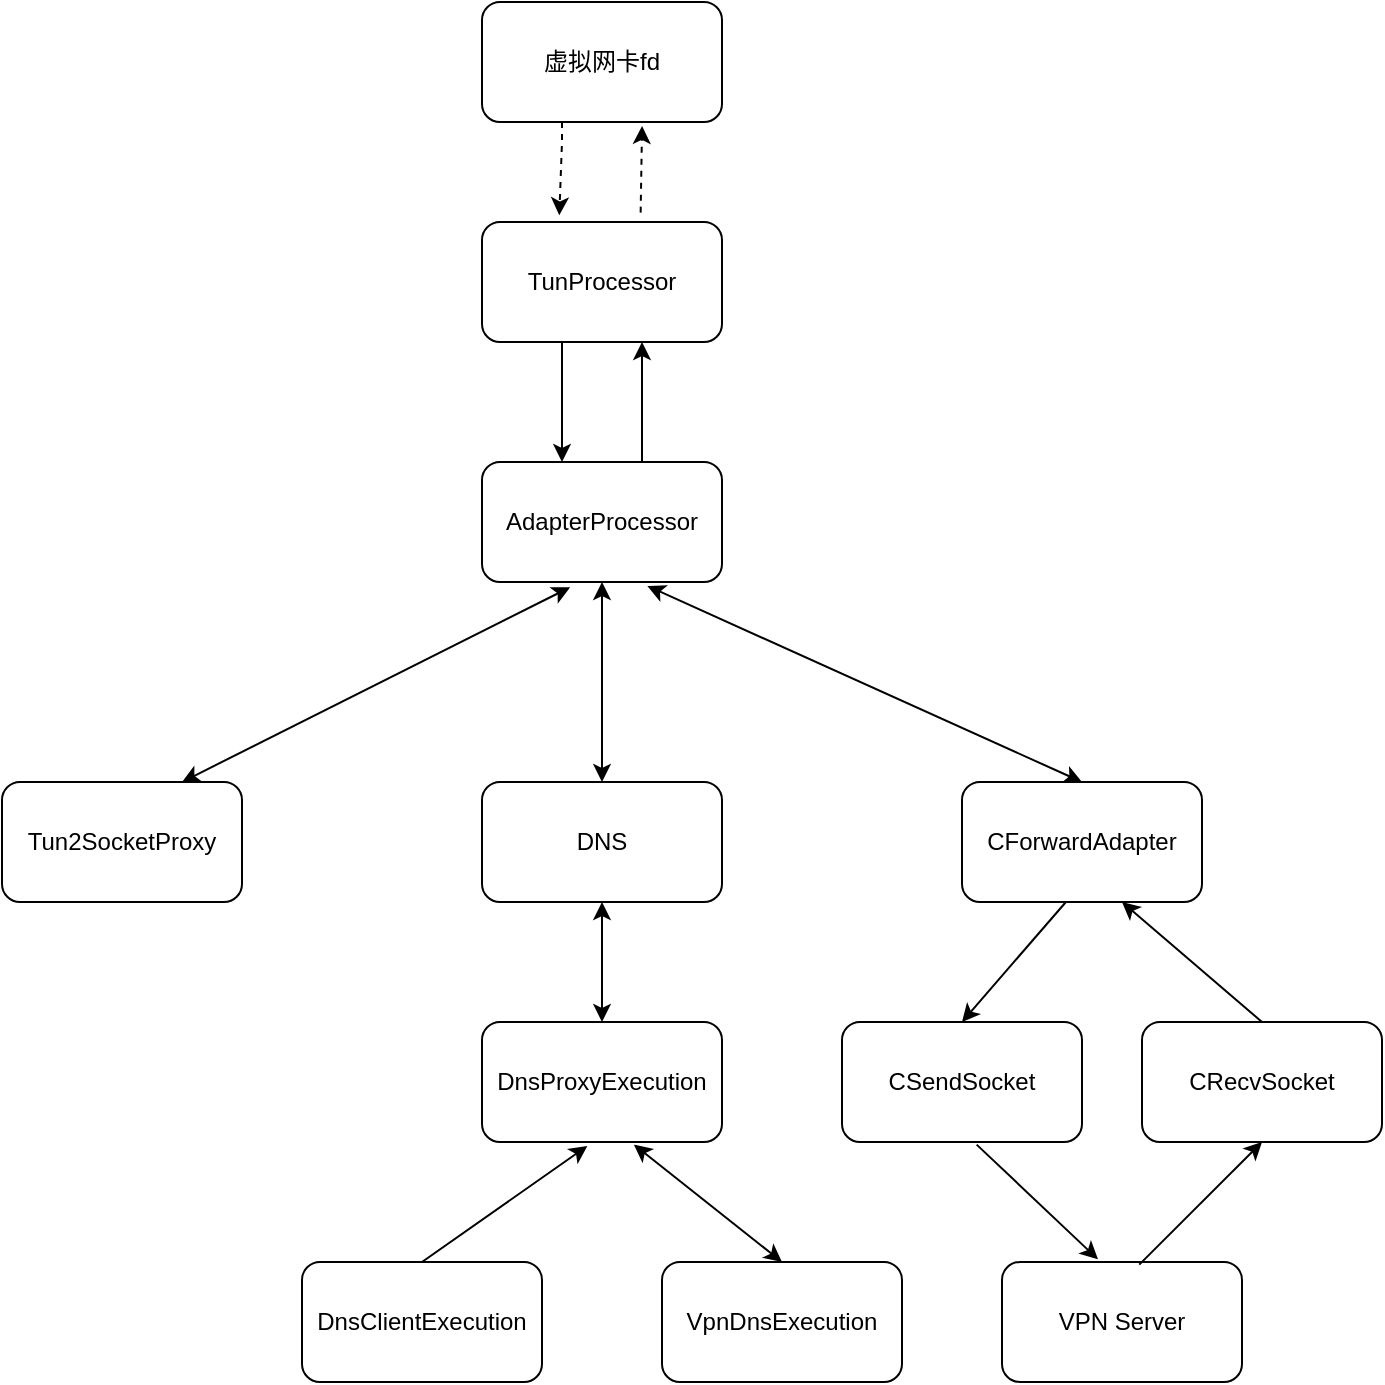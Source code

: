<mxfile version="15.5.5" type="github">
  <diagram id="C5RBs43oDa-KdzZeNtuy" name="Page-1">
    <mxGraphModel dx="2062" dy="1057" grid="1" gridSize="10" guides="1" tooltips="1" connect="1" arrows="1" fold="1" page="1" pageScale="1" pageWidth="827" pageHeight="1169" math="0" shadow="0">
      <root>
        <mxCell id="WIyWlLk6GJQsqaUBKTNV-0" />
        <mxCell id="WIyWlLk6GJQsqaUBKTNV-1" parent="WIyWlLk6GJQsqaUBKTNV-0" />
        <mxCell id="AtIrh-nUYwbHB2k4pF5v-8" value="" style="edgeStyle=orthogonalEdgeStyle;rounded=0;orthogonalLoop=1;jettySize=auto;html=1;" edge="1" parent="WIyWlLk6GJQsqaUBKTNV-1" source="AtIrh-nUYwbHB2k4pF5v-2" target="AtIrh-nUYwbHB2k4pF5v-7">
          <mxGeometry relative="1" as="geometry">
            <Array as="points">
              <mxPoint x="400" y="200" />
              <mxPoint x="400" y="200" />
            </Array>
          </mxGeometry>
        </mxCell>
        <mxCell id="AtIrh-nUYwbHB2k4pF5v-46" value="" style="edgeStyle=none;rounded=0;orthogonalLoop=1;jettySize=auto;html=1;dashed=1;entryX=0.667;entryY=1.033;entryDx=0;entryDy=0;entryPerimeter=0;exitX=0.661;exitY=-0.078;exitDx=0;exitDy=0;exitPerimeter=0;" edge="1" parent="WIyWlLk6GJQsqaUBKTNV-1" source="AtIrh-nUYwbHB2k4pF5v-2" target="AtIrh-nUYwbHB2k4pF5v-43">
          <mxGeometry relative="1" as="geometry" />
        </mxCell>
        <mxCell id="AtIrh-nUYwbHB2k4pF5v-2" value="TunProcessor" style="rounded=1;whiteSpace=wrap;html=1;" vertex="1" parent="WIyWlLk6GJQsqaUBKTNV-1">
          <mxGeometry x="360" y="120" width="120" height="60" as="geometry" />
        </mxCell>
        <mxCell id="AtIrh-nUYwbHB2k4pF5v-48" value="" style="edgeStyle=none;rounded=0;orthogonalLoop=1;jettySize=auto;html=1;" edge="1" parent="WIyWlLk6GJQsqaUBKTNV-1">
          <mxGeometry relative="1" as="geometry">
            <mxPoint x="440" y="240" as="sourcePoint" />
            <mxPoint x="440" y="180" as="targetPoint" />
            <Array as="points" />
          </mxGeometry>
        </mxCell>
        <mxCell id="AtIrh-nUYwbHB2k4pF5v-7" value="AdapterProcessor" style="whiteSpace=wrap;html=1;rounded=1;" vertex="1" parent="WIyWlLk6GJQsqaUBKTNV-1">
          <mxGeometry x="360" y="240" width="120" height="60" as="geometry" />
        </mxCell>
        <mxCell id="AtIrh-nUYwbHB2k4pF5v-10" value="Tun2SocketProxy" style="whiteSpace=wrap;html=1;rounded=1;" vertex="1" parent="WIyWlLk6GJQsqaUBKTNV-1">
          <mxGeometry x="120" y="400" width="120" height="60" as="geometry" />
        </mxCell>
        <mxCell id="AtIrh-nUYwbHB2k4pF5v-12" value="" style="endArrow=classic;startArrow=classic;html=1;rounded=0;entryX=0.367;entryY=1.044;entryDx=0;entryDy=0;entryPerimeter=0;exitX=0.75;exitY=0;exitDx=0;exitDy=0;" edge="1" parent="WIyWlLk6GJQsqaUBKTNV-1" source="AtIrh-nUYwbHB2k4pF5v-10" target="AtIrh-nUYwbHB2k4pF5v-7">
          <mxGeometry width="50" height="50" relative="1" as="geometry">
            <mxPoint x="390" y="460" as="sourcePoint" />
            <mxPoint x="440" y="410" as="targetPoint" />
            <Array as="points" />
          </mxGeometry>
        </mxCell>
        <mxCell id="AtIrh-nUYwbHB2k4pF5v-14" value="" style="endArrow=classic;startArrow=classic;html=1;rounded=0;entryX=0.5;entryY=1;entryDx=0;entryDy=0;" edge="1" parent="WIyWlLk6GJQsqaUBKTNV-1" target="AtIrh-nUYwbHB2k4pF5v-7">
          <mxGeometry width="50" height="50" relative="1" as="geometry">
            <mxPoint x="420" y="400" as="sourcePoint" />
            <mxPoint x="440" y="410" as="targetPoint" />
          </mxGeometry>
        </mxCell>
        <mxCell id="AtIrh-nUYwbHB2k4pF5v-15" value="DNS" style="rounded=1;whiteSpace=wrap;html=1;" vertex="1" parent="WIyWlLk6GJQsqaUBKTNV-1">
          <mxGeometry x="360" y="400" width="120" height="60" as="geometry" />
        </mxCell>
        <mxCell id="AtIrh-nUYwbHB2k4pF5v-16" value="CForwardAdapter" style="rounded=1;whiteSpace=wrap;html=1;" vertex="1" parent="WIyWlLk6GJQsqaUBKTNV-1">
          <mxGeometry x="600" y="400" width="120" height="60" as="geometry" />
        </mxCell>
        <mxCell id="AtIrh-nUYwbHB2k4pF5v-17" value="" style="endArrow=classic;startArrow=classic;html=1;rounded=0;exitX=0.5;exitY=0;exitDx=0;exitDy=0;entryX=0.689;entryY=1.033;entryDx=0;entryDy=0;entryPerimeter=0;" edge="1" parent="WIyWlLk6GJQsqaUBKTNV-1" source="AtIrh-nUYwbHB2k4pF5v-16" target="AtIrh-nUYwbHB2k4pF5v-7">
          <mxGeometry width="50" height="50" relative="1" as="geometry">
            <mxPoint x="390" y="460" as="sourcePoint" />
            <mxPoint x="440" y="410" as="targetPoint" />
          </mxGeometry>
        </mxCell>
        <mxCell id="AtIrh-nUYwbHB2k4pF5v-20" value="CSendSocket" style="whiteSpace=wrap;html=1;rounded=1;" vertex="1" parent="WIyWlLk6GJQsqaUBKTNV-1">
          <mxGeometry x="540" y="520" width="120" height="60" as="geometry" />
        </mxCell>
        <mxCell id="AtIrh-nUYwbHB2k4pF5v-23" value="CRecvSocket" style="rounded=1;whiteSpace=wrap;html=1;" vertex="1" parent="WIyWlLk6GJQsqaUBKTNV-1">
          <mxGeometry x="690" y="520" width="120" height="60" as="geometry" />
        </mxCell>
        <mxCell id="AtIrh-nUYwbHB2k4pF5v-24" value="" style="endArrow=classic;html=1;rounded=0;exitX=0.433;exitY=1;exitDx=0;exitDy=0;entryX=0.5;entryY=0;entryDx=0;entryDy=0;exitPerimeter=0;" edge="1" parent="WIyWlLk6GJQsqaUBKTNV-1" source="AtIrh-nUYwbHB2k4pF5v-16" target="AtIrh-nUYwbHB2k4pF5v-20">
          <mxGeometry width="50" height="50" relative="1" as="geometry">
            <mxPoint x="390" y="370" as="sourcePoint" />
            <mxPoint x="440" y="320" as="targetPoint" />
          </mxGeometry>
        </mxCell>
        <mxCell id="AtIrh-nUYwbHB2k4pF5v-25" value="VPN Server" style="whiteSpace=wrap;html=1;rounded=1;" vertex="1" parent="WIyWlLk6GJQsqaUBKTNV-1">
          <mxGeometry x="620" y="640" width="120" height="60" as="geometry" />
        </mxCell>
        <mxCell id="AtIrh-nUYwbHB2k4pF5v-27" value="" style="endArrow=classic;html=1;rounded=0;entryX=0.4;entryY=-0.022;entryDx=0;entryDy=0;entryPerimeter=0;exitX=0.561;exitY=1.022;exitDx=0;exitDy=0;exitPerimeter=0;" edge="1" parent="WIyWlLk6GJQsqaUBKTNV-1" source="AtIrh-nUYwbHB2k4pF5v-20" target="AtIrh-nUYwbHB2k4pF5v-25">
          <mxGeometry width="50" height="50" relative="1" as="geometry">
            <mxPoint x="390" y="370" as="sourcePoint" />
            <mxPoint x="440" y="320" as="targetPoint" />
            <Array as="points" />
          </mxGeometry>
        </mxCell>
        <mxCell id="AtIrh-nUYwbHB2k4pF5v-28" value="" style="endArrow=classic;html=1;rounded=0;entryX=0.5;entryY=1;entryDx=0;entryDy=0;exitX=0.572;exitY=0.022;exitDx=0;exitDy=0;exitPerimeter=0;" edge="1" parent="WIyWlLk6GJQsqaUBKTNV-1" source="AtIrh-nUYwbHB2k4pF5v-25" target="AtIrh-nUYwbHB2k4pF5v-23">
          <mxGeometry width="50" height="50" relative="1" as="geometry">
            <mxPoint x="600" y="640" as="sourcePoint" />
            <mxPoint x="440" y="320" as="targetPoint" />
          </mxGeometry>
        </mxCell>
        <mxCell id="AtIrh-nUYwbHB2k4pF5v-30" value="" style="endArrow=classic;html=1;rounded=0;exitX=0.5;exitY=0;exitDx=0;exitDy=0;" edge="1" parent="WIyWlLk6GJQsqaUBKTNV-1" source="AtIrh-nUYwbHB2k4pF5v-23">
          <mxGeometry width="50" height="50" relative="1" as="geometry">
            <mxPoint x="390" y="370" as="sourcePoint" />
            <mxPoint x="680" y="460" as="targetPoint" />
            <Array as="points" />
          </mxGeometry>
        </mxCell>
        <mxCell id="AtIrh-nUYwbHB2k4pF5v-32" value="DnsProxyExecution" style="whiteSpace=wrap;html=1;rounded=1;" vertex="1" parent="WIyWlLk6GJQsqaUBKTNV-1">
          <mxGeometry x="360" y="520" width="120" height="60" as="geometry" />
        </mxCell>
        <mxCell id="AtIrh-nUYwbHB2k4pF5v-34" value="" style="endArrow=classic;startArrow=classic;html=1;rounded=0;exitX=0.5;exitY=0;exitDx=0;exitDy=0;entryX=0.5;entryY=1;entryDx=0;entryDy=0;" edge="1" parent="WIyWlLk6GJQsqaUBKTNV-1" source="AtIrh-nUYwbHB2k4pF5v-32" target="AtIrh-nUYwbHB2k4pF5v-15">
          <mxGeometry width="50" height="50" relative="1" as="geometry">
            <mxPoint x="390" y="440" as="sourcePoint" />
            <mxPoint x="440" y="390" as="targetPoint" />
          </mxGeometry>
        </mxCell>
        <mxCell id="AtIrh-nUYwbHB2k4pF5v-35" value="DnsClientExecution" style="rounded=1;whiteSpace=wrap;html=1;" vertex="1" parent="WIyWlLk6GJQsqaUBKTNV-1">
          <mxGeometry x="270" y="640" width="120" height="60" as="geometry" />
        </mxCell>
        <mxCell id="AtIrh-nUYwbHB2k4pF5v-36" value="VpnDnsExecution" style="rounded=1;whiteSpace=wrap;html=1;" vertex="1" parent="WIyWlLk6GJQsqaUBKTNV-1">
          <mxGeometry x="450" y="640" width="120" height="60" as="geometry" />
        </mxCell>
        <mxCell id="AtIrh-nUYwbHB2k4pF5v-37" value="" style="endArrow=classic;html=1;rounded=0;exitX=0.5;exitY=0;exitDx=0;exitDy=0;entryX=0.439;entryY=1.033;entryDx=0;entryDy=0;entryPerimeter=0;" edge="1" parent="WIyWlLk6GJQsqaUBKTNV-1" source="AtIrh-nUYwbHB2k4pF5v-35" target="AtIrh-nUYwbHB2k4pF5v-32">
          <mxGeometry width="50" height="50" relative="1" as="geometry">
            <mxPoint x="390" y="440" as="sourcePoint" />
            <mxPoint x="440" y="390" as="targetPoint" />
          </mxGeometry>
        </mxCell>
        <mxCell id="AtIrh-nUYwbHB2k4pF5v-38" value="" style="endArrow=classic;startArrow=classic;html=1;rounded=0;exitX=0.5;exitY=0;exitDx=0;exitDy=0;entryX=0.633;entryY=1.022;entryDx=0;entryDy=0;entryPerimeter=0;" edge="1" parent="WIyWlLk6GJQsqaUBKTNV-1" source="AtIrh-nUYwbHB2k4pF5v-36" target="AtIrh-nUYwbHB2k4pF5v-32">
          <mxGeometry width="50" height="50" relative="1" as="geometry">
            <mxPoint x="390" y="440" as="sourcePoint" />
            <mxPoint x="440" y="390" as="targetPoint" />
          </mxGeometry>
        </mxCell>
        <mxCell id="AtIrh-nUYwbHB2k4pF5v-44" value="" style="edgeStyle=none;rounded=0;orthogonalLoop=1;jettySize=auto;html=1;dashed=1;entryX=0.322;entryY=-0.056;entryDx=0;entryDy=0;entryPerimeter=0;" edge="1" parent="WIyWlLk6GJQsqaUBKTNV-1" target="AtIrh-nUYwbHB2k4pF5v-2">
          <mxGeometry relative="1" as="geometry">
            <mxPoint x="400" y="70" as="sourcePoint" />
            <mxPoint x="400" y="110" as="targetPoint" />
            <Array as="points">
              <mxPoint x="400" y="80" />
            </Array>
          </mxGeometry>
        </mxCell>
        <mxCell id="AtIrh-nUYwbHB2k4pF5v-43" value="虚拟网卡fd" style="rounded=1;whiteSpace=wrap;html=1;" vertex="1" parent="WIyWlLk6GJQsqaUBKTNV-1">
          <mxGeometry x="360" y="10" width="120" height="60" as="geometry" />
        </mxCell>
      </root>
    </mxGraphModel>
  </diagram>
</mxfile>
